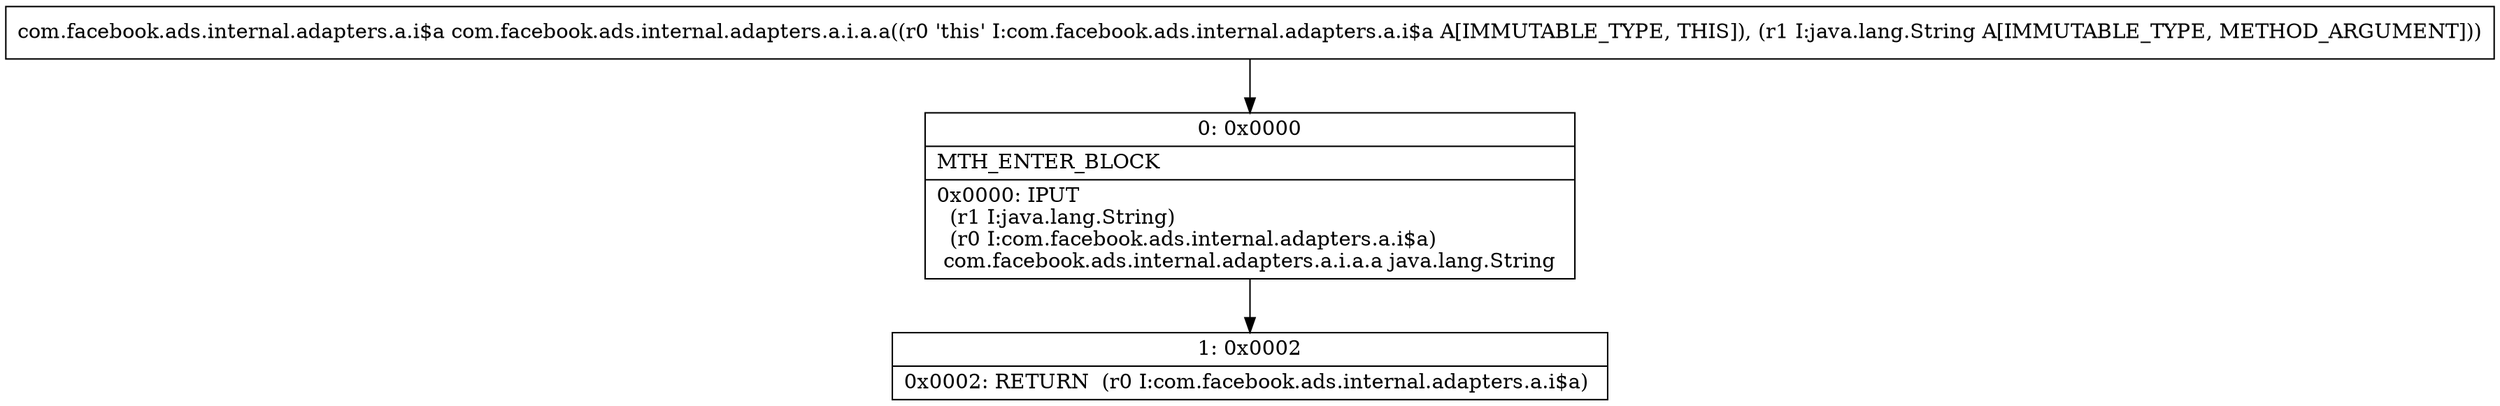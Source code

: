 digraph "CFG forcom.facebook.ads.internal.adapters.a.i.a.a(Ljava\/lang\/String;)Lcom\/facebook\/ads\/internal\/adapters\/a\/i$a;" {
Node_0 [shape=record,label="{0\:\ 0x0000|MTH_ENTER_BLOCK\l|0x0000: IPUT  \l  (r1 I:java.lang.String)\l  (r0 I:com.facebook.ads.internal.adapters.a.i$a)\l com.facebook.ads.internal.adapters.a.i.a.a java.lang.String \l}"];
Node_1 [shape=record,label="{1\:\ 0x0002|0x0002: RETURN  (r0 I:com.facebook.ads.internal.adapters.a.i$a) \l}"];
MethodNode[shape=record,label="{com.facebook.ads.internal.adapters.a.i$a com.facebook.ads.internal.adapters.a.i.a.a((r0 'this' I:com.facebook.ads.internal.adapters.a.i$a A[IMMUTABLE_TYPE, THIS]), (r1 I:java.lang.String A[IMMUTABLE_TYPE, METHOD_ARGUMENT])) }"];
MethodNode -> Node_0;
Node_0 -> Node_1;
}

